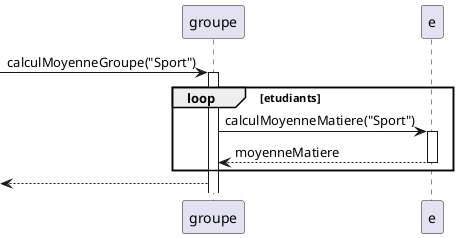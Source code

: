 @startuml

-> groupe ++: calculMoyenneGroupe("Sport")
loop etudiants
    groupe -> e++: calculMoyenneMatiere("Sport")
    return moyenneMatiere
end
<-- groupe
@enduml